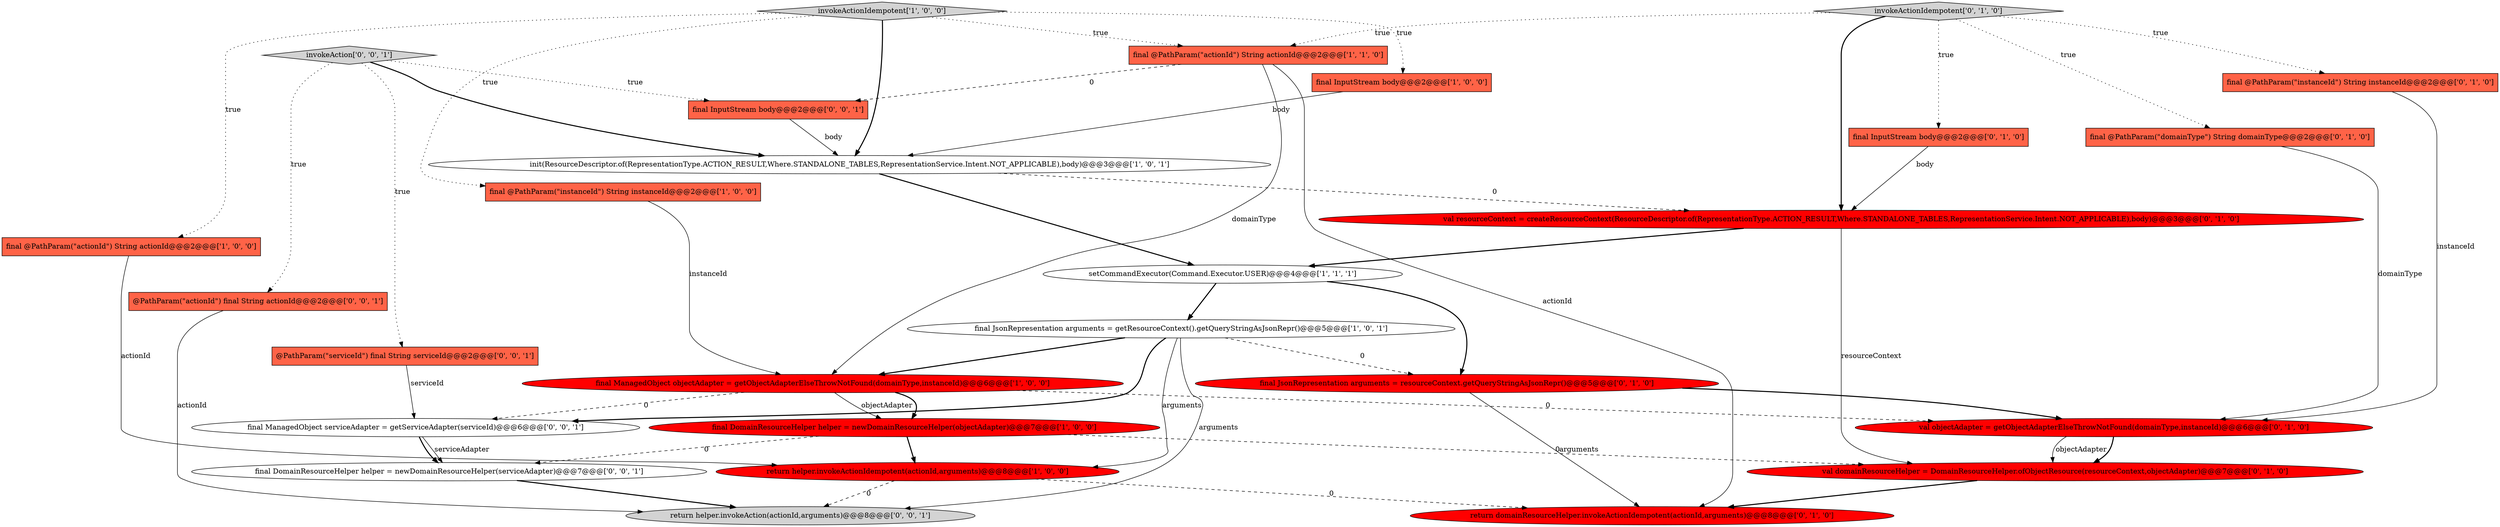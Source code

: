 digraph {
16 [style = filled, label = "val domainResourceHelper = DomainResourceHelper.ofObjectResource(resourceContext,objectAdapter)@@@7@@@['0', '1', '0']", fillcolor = red, shape = ellipse image = "AAA1AAABBB2BBB"];
22 [style = filled, label = "final InputStream body@@@2@@@['0', '0', '1']", fillcolor = tomato, shape = box image = "AAA0AAABBB3BBB"];
19 [style = filled, label = "return domainResourceHelper.invokeActionIdempotent(actionId,arguments)@@@8@@@['0', '1', '0']", fillcolor = red, shape = ellipse image = "AAA1AAABBB2BBB"];
23 [style = filled, label = "final DomainResourceHelper helper = newDomainResourceHelper(serviceAdapter)@@@7@@@['0', '0', '1']", fillcolor = white, shape = ellipse image = "AAA0AAABBB3BBB"];
3 [style = filled, label = "init(ResourceDescriptor.of(RepresentationType.ACTION_RESULT,Where.STANDALONE_TABLES,RepresentationService.Intent.NOT_APPLICABLE),body)@@@3@@@['1', '0', '1']", fillcolor = white, shape = ellipse image = "AAA0AAABBB1BBB"];
4 [style = filled, label = "final JsonRepresentation arguments = getResourceContext().getQueryStringAsJsonRepr()@@@5@@@['1', '0', '1']", fillcolor = white, shape = ellipse image = "AAA0AAABBB1BBB"];
7 [style = filled, label = "setCommandExecutor(Command.Executor.USER)@@@4@@@['1', '1', '1']", fillcolor = white, shape = ellipse image = "AAA0AAABBB1BBB"];
24 [style = filled, label = "final ManagedObject serviceAdapter = getServiceAdapter(serviceId)@@@6@@@['0', '0', '1']", fillcolor = white, shape = ellipse image = "AAA0AAABBB3BBB"];
17 [style = filled, label = "final @PathParam(\"instanceId\") String instanceId@@@2@@@['0', '1', '0']", fillcolor = tomato, shape = box image = "AAA0AAABBB2BBB"];
5 [style = filled, label = "final InputStream body@@@2@@@['1', '0', '0']", fillcolor = tomato, shape = box image = "AAA0AAABBB1BBB"];
21 [style = filled, label = "@PathParam(\"serviceId\") final String serviceId@@@2@@@['0', '0', '1']", fillcolor = tomato, shape = box image = "AAA0AAABBB3BBB"];
15 [style = filled, label = "final @PathParam(\"domainType\") String domainType@@@2@@@['0', '1', '0']", fillcolor = tomato, shape = box image = "AAA0AAABBB2BBB"];
10 [style = filled, label = "final DomainResourceHelper helper = newDomainResourceHelper(objectAdapter)@@@7@@@['1', '0', '0']", fillcolor = red, shape = ellipse image = "AAA1AAABBB1BBB"];
0 [style = filled, label = "final ManagedObject objectAdapter = getObjectAdapterElseThrowNotFound(domainType,instanceId)@@@6@@@['1', '0', '0']", fillcolor = red, shape = ellipse image = "AAA1AAABBB1BBB"];
1 [style = filled, label = "final @PathParam(\"instanceId\") String instanceId@@@2@@@['1', '0', '0']", fillcolor = tomato, shape = box image = "AAA0AAABBB1BBB"];
20 [style = filled, label = "@PathParam(\"actionId\") final String actionId@@@2@@@['0', '0', '1']", fillcolor = tomato, shape = box image = "AAA0AAABBB3BBB"];
2 [style = filled, label = "final @PathParam(\"actionId\") String actionId@@@2@@@['1', '0', '0']", fillcolor = tomato, shape = box image = "AAA0AAABBB1BBB"];
14 [style = filled, label = "invokeActionIdempotent['0', '1', '0']", fillcolor = lightgray, shape = diamond image = "AAA0AAABBB2BBB"];
13 [style = filled, label = "final JsonRepresentation arguments = resourceContext.getQueryStringAsJsonRepr()@@@5@@@['0', '1', '0']", fillcolor = red, shape = ellipse image = "AAA1AAABBB2BBB"];
11 [style = filled, label = "val resourceContext = createResourceContext(ResourceDescriptor.of(RepresentationType.ACTION_RESULT,Where.STANDALONE_TABLES,RepresentationService.Intent.NOT_APPLICABLE),body)@@@3@@@['0', '1', '0']", fillcolor = red, shape = ellipse image = "AAA1AAABBB2BBB"];
18 [style = filled, label = "val objectAdapter = getObjectAdapterElseThrowNotFound(domainType,instanceId)@@@6@@@['0', '1', '0']", fillcolor = red, shape = ellipse image = "AAA1AAABBB2BBB"];
6 [style = filled, label = "final @PathParam(\"actionId\") String actionId@@@2@@@['1', '1', '0']", fillcolor = tomato, shape = box image = "AAA0AAABBB1BBB"];
25 [style = filled, label = "return helper.invokeAction(actionId,arguments)@@@8@@@['0', '0', '1']", fillcolor = lightgray, shape = ellipse image = "AAA0AAABBB3BBB"];
12 [style = filled, label = "final InputStream body@@@2@@@['0', '1', '0']", fillcolor = tomato, shape = box image = "AAA0AAABBB2BBB"];
26 [style = filled, label = "invokeAction['0', '0', '1']", fillcolor = lightgray, shape = diamond image = "AAA0AAABBB3BBB"];
8 [style = filled, label = "invokeActionIdempotent['1', '0', '0']", fillcolor = lightgray, shape = diamond image = "AAA0AAABBB1BBB"];
9 [style = filled, label = "return helper.invokeActionIdempotent(actionId,arguments)@@@8@@@['1', '0', '0']", fillcolor = red, shape = ellipse image = "AAA1AAABBB1BBB"];
7->13 [style = bold, label=""];
22->3 [style = solid, label="body"];
1->0 [style = solid, label="instanceId"];
20->25 [style = solid, label="actionId"];
24->23 [style = solid, label="serviceAdapter"];
23->25 [style = bold, label=""];
5->3 [style = solid, label="body"];
4->24 [style = bold, label=""];
17->18 [style = solid, label="instanceId"];
14->12 [style = dotted, label="true"];
8->2 [style = dotted, label="true"];
26->3 [style = bold, label=""];
18->16 [style = solid, label="objectAdapter"];
11->16 [style = solid, label="resourceContext"];
8->3 [style = bold, label=""];
26->20 [style = dotted, label="true"];
14->6 [style = dotted, label="true"];
6->0 [style = solid, label="domainType"];
7->4 [style = bold, label=""];
26->22 [style = dotted, label="true"];
16->19 [style = bold, label=""];
2->9 [style = solid, label="actionId"];
15->18 [style = solid, label="domainType"];
6->22 [style = dashed, label="0"];
4->0 [style = bold, label=""];
9->19 [style = dashed, label="0"];
4->25 [style = solid, label="arguments"];
8->1 [style = dotted, label="true"];
14->17 [style = dotted, label="true"];
14->15 [style = dotted, label="true"];
0->10 [style = bold, label=""];
0->10 [style = solid, label="objectAdapter"];
6->19 [style = solid, label="actionId"];
8->6 [style = dotted, label="true"];
3->7 [style = bold, label=""];
8->5 [style = dotted, label="true"];
26->21 [style = dotted, label="true"];
21->24 [style = solid, label="serviceId"];
9->25 [style = dashed, label="0"];
13->19 [style = solid, label="arguments"];
0->24 [style = dashed, label="0"];
0->18 [style = dashed, label="0"];
10->9 [style = bold, label=""];
10->16 [style = dashed, label="0"];
4->9 [style = solid, label="arguments"];
4->13 [style = dashed, label="0"];
14->11 [style = bold, label=""];
10->23 [style = dashed, label="0"];
11->7 [style = bold, label=""];
3->11 [style = dashed, label="0"];
13->18 [style = bold, label=""];
12->11 [style = solid, label="body"];
24->23 [style = bold, label=""];
18->16 [style = bold, label=""];
}
